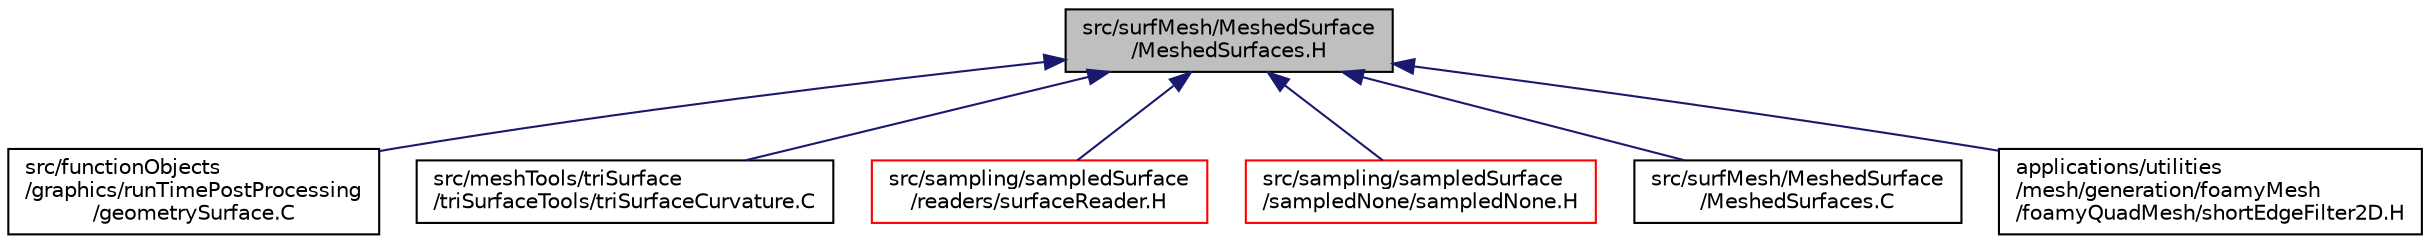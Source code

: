 digraph "src/surfMesh/MeshedSurface/MeshedSurfaces.H"
{
  bgcolor="transparent";
  edge [fontname="Helvetica",fontsize="10",labelfontname="Helvetica",labelfontsize="10"];
  node [fontname="Helvetica",fontsize="10",shape=record];
  Node1 [label="src/surfMesh/MeshedSurface\l/MeshedSurfaces.H",height=0.2,width=0.4,color="black", fillcolor="grey75", style="filled" fontcolor="black"];
  Node1 -> Node2 [dir="back",color="midnightblue",fontsize="10",style="solid",fontname="Helvetica"];
  Node2 [label="src/functionObjects\l/graphics/runTimePostProcessing\l/geometrySurface.C",height=0.2,width=0.4,color="black",URL="$geometrySurface_8C.html"];
  Node1 -> Node3 [dir="back",color="midnightblue",fontsize="10",style="solid",fontname="Helvetica"];
  Node3 [label="src/meshTools/triSurface\l/triSurfaceTools/triSurfaceCurvature.C",height=0.2,width=0.4,color="black",URL="$triSurfaceCurvature_8C.html"];
  Node1 -> Node4 [dir="back",color="midnightblue",fontsize="10",style="solid",fontname="Helvetica"];
  Node4 [label="src/sampling/sampledSurface\l/readers/surfaceReader.H",height=0.2,width=0.4,color="red",URL="$surfaceReader_8H.html"];
  Node1 -> Node5 [dir="back",color="midnightblue",fontsize="10",style="solid",fontname="Helvetica"];
  Node5 [label="src/sampling/sampledSurface\l/sampledNone/sampledNone.H",height=0.2,width=0.4,color="red",URL="$sampledNone_8H.html"];
  Node1 -> Node6 [dir="back",color="midnightblue",fontsize="10",style="solid",fontname="Helvetica"];
  Node6 [label="src/surfMesh/MeshedSurface\l/MeshedSurfaces.C",height=0.2,width=0.4,color="black",URL="$MeshedSurfaces_8C.html"];
  Node1 -> Node7 [dir="back",color="midnightblue",fontsize="10",style="solid",fontname="Helvetica"];
  Node7 [label="applications/utilities\l/mesh/generation/foamyMesh\l/foamyQuadMesh/shortEdgeFilter2D.H",height=0.2,width=0.4,color="black",URL="$shortEdgeFilter2D_8H.html"];
}
